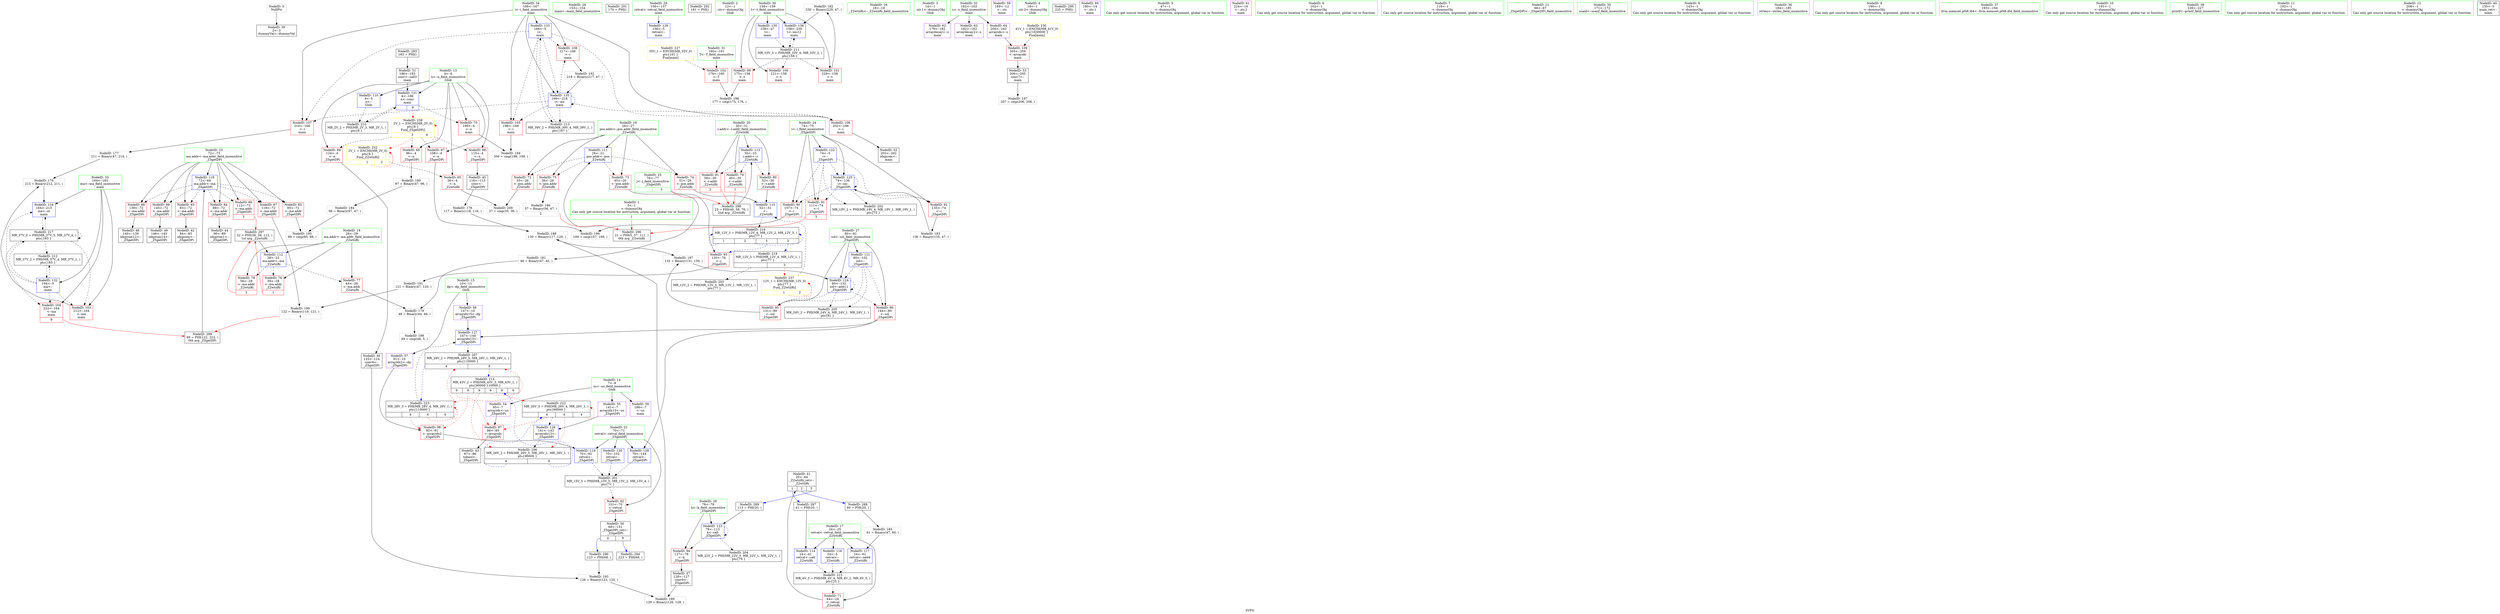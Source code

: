 digraph "SVFG" {
	label="SVFG";

	Node0x560b6ab15380 [shape=record,color=grey,label="{NodeID: 0\nNullPtr}"];
	Node0x560b6ab15380 -> Node0x560b6ab32b20[style=solid];
	Node0x560b6ab3c5b0 [shape=record,color=grey,label="{NodeID: 180\n97 = Binary(47, 96, )\n}"];
	Node0x560b6ab3c5b0 -> Node0x560b6ab3cbb0[style=solid];
	Node0x560b6ab33370 [shape=record,color=red,label="{NodeID: 97\n86\<--85\n\<--arrayidx\n_Z5getDPi\n}"];
	Node0x560b6ab33370 -> Node0x560b6ab32e90[style=solid];
	Node0x560b6ab315c0 [shape=record,color=green,label="{NodeID: 14\n7\<--9\nus\<--us_field_insensitive\nGlob }"];
	Node0x560b6ab315c0 -> Node0x560b6ab347a0[style=solid];
	Node0x560b6ab315c0 -> Node0x560b6ab34870[style=solid];
	Node0x560b6ab315c0 -> Node0x560b6ab34940[style=solid];
	Node0x560b6ab36d80 [shape=record,color=grey,label="{NodeID: 194\n200 = cmp(198, 199, )\n}"];
	Node0x560b6ab33f00 [shape=record,color=blue,label="{NodeID: 111\n26\<--21\npos.addr\<--pos\n_Z2wtiiRi\n}"];
	Node0x560b6ab33f00 -> Node0x560b6ab35640[style=dashed];
	Node0x560b6ab33f00 -> Node0x560b6ab35710[style=dashed];
	Node0x560b6ab33f00 -> Node0x560b6ab357e0[style=dashed];
	Node0x560b6ab33f00 -> Node0x560b6ab358b0[style=dashed];
	Node0x560b6ab32140 [shape=record,color=green,label="{NodeID: 28\n153\<--154\nmain\<--main_field_insensitive\n}"];
	Node0x560b6ab60910 [shape=record,color=black,label="{NodeID: 291\n170 = PHI()\n}"];
	Node0x560b6ab39180 [shape=record,color=blue,label="{NodeID: 125\n74\<--136\ni\<--inc\n_Z5getDPi\n}"];
	Node0x560b6ab39180 -> Node0x560b6ab364e0[style=dashed];
	Node0x560b6ab39180 -> Node0x560b6ab365b0[style=dashed];
	Node0x560b6ab39180 -> Node0x560b6ab36680[style=dashed];
	Node0x560b6ab39180 -> Node0x560b6ab39180[style=dashed];
	Node0x560b6ab39180 -> Node0x560b6ab46940[style=dashed];
	Node0x560b6ab32dc0 [shape=record,color=black,label="{NodeID: 42\n84\<--83\nidxprom\<--\n_Z5getDPi\n}"];
	Node0x560b6ab4cd70 [shape=record,color=black,label="{NodeID: 222\nMR_26V_3 = PHI(MR_26V_4, MR_26V_1, )\npts\{90000 \}\n|{|<s1>4|<s2>4|<s3>4}}"];
	Node0x560b6ab4cd70 -> Node0x560b6ab39250[style=dashed];
	Node0x560b6ab4cd70:s1 -> Node0x560b6ab33370[style=dashed,color=red];
	Node0x560b6ab4cd70:s2 -> Node0x560b6ab47d40[style=dashed,color=red];
	Node0x560b6ab4cd70:s3 -> Node0x560b6ab4cd70[style=dashed,color=red];
	Node0x560b6ab34940 [shape=record,color=purple,label="{NodeID: 56\n188\<--7\n\<--us\nmain\n}"];
	Node0x560b6ab354a0 [shape=record,color=red,label="{NodeID: 70\n199\<--4\n\<--n\nmain\n}"];
	Node0x560b6ab354a0 -> Node0x560b6ab36d80[style=solid];
	Node0x560b6ab36000 [shape=record,color=red,label="{NodeID: 84\n89\<--72\n\<--ma.addr\n_Z5getDPi\n}"];
	Node0x560b6ab36000 -> Node0x560b6ab32f60[style=solid];
	Node0x560b6ab15670 [shape=record,color=green,label="{NodeID: 1\n5\<--1\n\<--dummyObj\nCan only get source location for instruction, argument, global var or function.|{<s0>1}}"];
	Node0x560b6ab15670:s0 -> Node0x560b6ab60e20[style=solid,color=red];
	Node0x560b6ab3c730 [shape=record,color=grey,label="{NodeID: 181\n46 = Binary(47, 45, )\n}"];
	Node0x560b6ab3c730 -> Node0x560b6ab3c430[style=solid];
	Node0x560b6ab33440 [shape=record,color=red,label="{NodeID: 98\n92\<--91\n\<--arrayidx2\n_Z5getDPi\n}"];
	Node0x560b6ab33440 -> Node0x560b6ab38ca0[style=solid];
	Node0x560b6ab31650 [shape=record,color=green,label="{NodeID: 15\n10\<--11\ndp\<--dp_field_insensitive\nGlob }"];
	Node0x560b6ab31650 -> Node0x560b6ab34a10[style=solid];
	Node0x560b6ab31650 -> Node0x560b6ab34ae0[style=solid];
	Node0x560b6ab36f00 [shape=record,color=grey,label="{NodeID: 195\n99 = cmp(95, 98, )\n}"];
	Node0x560b6ab33fd0 [shape=record,color=blue,label="{NodeID: 112\n28\<--22\nma.addr\<--ma\n_Z2wtiiRi\n}"];
	Node0x560b6ab33fd0 -> Node0x560b6ab35980[style=dashed];
	Node0x560b6ab33fd0 -> Node0x560b6ab35a50[style=dashed];
	Node0x560b6ab33fd0 -> Node0x560b6ab35b20[style=dashed];
	Node0x560b6ab32240 [shape=record,color=green,label="{NodeID: 29\n156\<--157\nretval\<--retval_field_insensitive\nmain\n}"];
	Node0x560b6ab32240 -> Node0x560b6ab394c0[style=solid];
	Node0x560b6ab609e0 [shape=record,color=black,label="{NodeID: 292\n181 = PHI()\n}"];
	Node0x560b6ab39250 [shape=record,color=blue,label="{NodeID: 126\n141\<--143\narrayidx13\<--\n_Z5getDPi\n}"];
	Node0x560b6ab39250 -> Node0x560b6ab47d40[style=dashed];
	Node0x560b6ab32e90 [shape=record,color=black,label="{NodeID: 43\n87\<--86\ntobool\<--\n_Z5getDPi\n}"];
	Node0x560b6ab4da80 [shape=record,color=black,label="{NodeID: 223\nMR_28V_3 = PHI(MR_28V_4, MR_28V_1, )\npts\{110000 \}\n|{|<s1>4|<s2>4|<s3>4}}"];
	Node0x560b6ab4da80 -> Node0x560b6ab39320[style=dashed];
	Node0x560b6ab4da80:s1 -> Node0x560b6ab33440[style=dashed,color=red];
	Node0x560b6ab4da80:s2 -> Node0x560b6ab48240[style=dashed,color=red];
	Node0x560b6ab4da80:s3 -> Node0x560b6ab4da80[style=dashed,color=red];
	Node0x560b6ab34a10 [shape=record,color=purple,label="{NodeID: 57\n91\<--10\narrayidx2\<--dp\n_Z5getDPi\n}"];
	Node0x560b6ab34a10 -> Node0x560b6ab33440[style=solid];
	Node0x560b6ab4f170 [shape=record,color=yellow,style=double,label="{NodeID: 237\n12V_1 = ENCHI(MR_12V_0)\npts\{77 \}\nFun[_Z2wtiiRi]|{|<s1>1|<s2>2}}"];
	Node0x560b6ab4f170 -> Node0x560b6ab389e0[style=dashed];
	Node0x560b6ab4f170:s1 -> Node0x560b6ab4f170[style=dashed,color=red];
	Node0x560b6ab4f170:s2 -> Node0x560b6ab4f170[style=dashed,color=red];
	Node0x560b6ab35570 [shape=record,color=red,label="{NodeID: 71\n64\<--24\n\<--retval\n_Z2wtiiRi\n}"];
	Node0x560b6ab35570 -> Node0x560b6ab32cf0[style=solid];
	Node0x560b6ab360d0 [shape=record,color=red,label="{NodeID: 85\n95\<--72\n\<--ma.addr\n_Z5getDPi\n}"];
	Node0x560b6ab360d0 -> Node0x560b6ab36f00[style=solid];
	Node0x560b6ab257a0 [shape=record,color=green,label="{NodeID: 2\n12\<--1\n.str\<--dummyObj\nGlob }"];
	Node0x560b6ab3c8b0 [shape=record,color=grey,label="{NodeID: 182\n230 = Binary(229, 47, )\n}"];
	Node0x560b6ab3c8b0 -> Node0x560b6ab39a70[style=solid];
	Node0x560b6ab33510 [shape=record,color=red,label="{NodeID: 99\n175\<--158\n\<--t\nmain\n}"];
	Node0x560b6ab33510 -> Node0x560b6ab37380[style=solid];
	Node0x560b6ab31720 [shape=record,color=green,label="{NodeID: 16\n18\<--19\n_Z2wtiiRi\<--_Z2wtiiRi_field_insensitive\n}"];
	Node0x560b6ab37080 [shape=record,color=grey,label="{NodeID: 196\n109 = cmp(107, 108, )\n}"];
	Node0x560b6ab340a0 [shape=record,color=blue,label="{NodeID: 113\n30\<--23\nr.addr\<--r\n_Z2wtiiRi\n}"];
	Node0x560b6ab340a0 -> Node0x560b6ab35bf0[style=dashed];
	Node0x560b6ab340a0 -> Node0x560b6ab35cc0[style=dashed];
	Node0x560b6ab340a0 -> Node0x560b6ab35d90[style=dashed];
	Node0x560b6ab32310 [shape=record,color=green,label="{NodeID: 30\n158\<--159\nt\<--t_field_insensitive\nmain\n}"];
	Node0x560b6ab32310 -> Node0x560b6ab33510[style=solid];
	Node0x560b6ab32310 -> Node0x560b6ab335e0[style=solid];
	Node0x560b6ab32310 -> Node0x560b6ab336b0[style=solid];
	Node0x560b6ab32310 -> Node0x560b6ab39590[style=solid];
	Node0x560b6ab32310 -> Node0x560b6ab39a70[style=solid];
	Node0x560b6ab60ab0 [shape=record,color=black,label="{NodeID: 293\n183 = PHI()\n}"];
	Node0x560b6ab60ab0 -> Node0x560b6ab34530[style=solid];
	Node0x560b6ab49140 [shape=record,color=black,label="{NodeID: 210\nMR_2V_2 = PHI(MR_2V_3, MR_2V_1, )\npts\{6 \}\n}"];
	Node0x560b6ab49140 -> Node0x560b6ab39660[style=dashed];
	Node0x560b6ab39320 [shape=record,color=blue,label="{NodeID: 127\n147\<--144\narrayidx15\<--\n_Z5getDPi\n}"];
	Node0x560b6ab39320 -> Node0x560b6ab48240[style=dashed];
	Node0x560b6ab32f60 [shape=record,color=black,label="{NodeID: 44\n90\<--89\nidxprom1\<--\n_Z5getDPi\n}"];
	Node0x560b6ab34ae0 [shape=record,color=purple,label="{NodeID: 58\n147\<--10\narrayidx15\<--dp\n_Z5getDPi\n}"];
	Node0x560b6ab34ae0 -> Node0x560b6ab39320[style=solid];
	Node0x560b6ab4f250 [shape=record,color=yellow,style=double,label="{NodeID: 238\n2V_1 = ENCHI(MR_2V_0)\npts\{6 \}\nFun[_Z5getDPi]|{|<s4>3|<s5>4}}"];
	Node0x560b6ab4f250 -> Node0x560b6ab35160[style=dashed];
	Node0x560b6ab4f250 -> Node0x560b6ab35230[style=dashed];
	Node0x560b6ab4f250 -> Node0x560b6ab35300[style=dashed];
	Node0x560b6ab4f250 -> Node0x560b6ab353d0[style=dashed];
	Node0x560b6ab4f250:s4 -> Node0x560b6ab4ece0[style=dashed,color=red];
	Node0x560b6ab4f250:s5 -> Node0x560b6ab4f250[style=dashed,color=red];
	Node0x560b6ab35640 [shape=record,color=red,label="{NodeID: 72\n35\<--26\n\<--pos.addr\n_Z2wtiiRi\n}"];
	Node0x560b6ab35640 -> Node0x560b6ab37680[style=solid];
	Node0x560b6ab361a0 [shape=record,color=red,label="{NodeID: 86\n112\<--72\n\<--ma.addr\n_Z5getDPi\n|{<s0>3}}"];
	Node0x560b6ab361a0:s0 -> Node0x560b6ab61130[style=solid,color=red];
	Node0x560b6ab306e0 [shape=record,color=green,label="{NodeID: 3\n14\<--1\n.str.1\<--dummyObj\nGlob }"];
	Node0x560b6ab3ca30 [shape=record,color=grey,label="{NodeID: 183\n136 = Binary(135, 47, )\n}"];
	Node0x560b6ab3ca30 -> Node0x560b6ab39180[style=solid];
	Node0x560b6ab335e0 [shape=record,color=red,label="{NodeID: 100\n221\<--158\n\<--t\nmain\n}"];
	Node0x560b6ab31820 [shape=record,color=green,label="{NodeID: 17\n24\<--25\nretval\<--retval_field_insensitive\n_Z2wtiiRi\n}"];
	Node0x560b6ab31820 -> Node0x560b6ab35570[style=solid];
	Node0x560b6ab31820 -> Node0x560b6ab34170[style=solid];
	Node0x560b6ab31820 -> Node0x560b6ab38a70[style=solid];
	Node0x560b6ab31820 -> Node0x560b6ab38b00[style=solid];
	Node0x560b6ab37200 [shape=record,color=grey,label="{NodeID: 197\n207 = cmp(206, 208, )\n}"];
	Node0x560b6ab34170 [shape=record,color=blue,label="{NodeID: 114\n24\<--41\nretval\<--call\n_Z2wtiiRi\n}"];
	Node0x560b6ab34170 -> Node0x560b6ab4aa70[style=dashed];
	Node0x560b6ab323e0 [shape=record,color=green,label="{NodeID: 31\n160\<--161\nT\<--T_field_insensitive\nmain\n}"];
	Node0x560b6ab323e0 -> Node0x560b6ab33780[style=solid];
	Node0x560b6ab60b80 [shape=record,color=black,label="{NodeID: 294\n223 = PHI(68, )\n}"];
	Node0x560b6ab49640 [shape=record,color=black,label="{NodeID: 211\nMR_33V_3 = PHI(MR_33V_4, MR_33V_2, )\npts\{159 \}\n}"];
	Node0x560b6ab49640 -> Node0x560b6ab33510[style=dashed];
	Node0x560b6ab49640 -> Node0x560b6ab335e0[style=dashed];
	Node0x560b6ab49640 -> Node0x560b6ab336b0[style=dashed];
	Node0x560b6ab49640 -> Node0x560b6ab39a70[style=dashed];
	Node0x560b6ab393f0 [shape=record,color=blue,label="{NodeID: 128\n70\<--144\nretval\<--\n_Z5getDPi\n}"];
	Node0x560b6ab393f0 -> Node0x560b6ab46440[style=dashed];
	Node0x560b6ab33030 [shape=record,color=black,label="{NodeID: 45\n116\<--115\nconv\<--\n_Z5getDPi\n}"];
	Node0x560b6ab33030 -> Node0x560b6ab3c2b0[style=solid];
	Node0x560b6ab34bb0 [shape=record,color=purple,label="{NodeID: 59\n169\<--12\n\<--.str\nmain\n}"];
	Node0x560b6ab35710 [shape=record,color=red,label="{NodeID: 73\n45\<--26\n\<--pos.addr\n_Z2wtiiRi\n}"];
	Node0x560b6ab35710 -> Node0x560b6ab3c730[style=solid];
	Node0x560b6ab36270 [shape=record,color=red,label="{NodeID: 87\n119\<--72\n\<--ma.addr\n_Z5getDPi\n}"];
	Node0x560b6ab36270 -> Node0x560b6ab3d4b0[style=solid];
	Node0x560b6ab30770 [shape=record,color=green,label="{NodeID: 4\n16\<--1\n.str.2\<--dummyObj\nGlob }"];
	Node0x560b6ab3cbb0 [shape=record,color=grey,label="{NodeID: 184\n98 = Binary(97, 47, )\n}"];
	Node0x560b6ab3cbb0 -> Node0x560b6ab36f00[style=solid];
	Node0x560b6ab336b0 [shape=record,color=red,label="{NodeID: 101\n229\<--158\n\<--t\nmain\n}"];
	Node0x560b6ab336b0 -> Node0x560b6ab3c8b0[style=solid];
	Node0x560b6ab318f0 [shape=record,color=green,label="{NodeID: 18\n26\<--27\npos.addr\<--pos.addr_field_insensitive\n_Z2wtiiRi\n}"];
	Node0x560b6ab318f0 -> Node0x560b6ab35640[style=solid];
	Node0x560b6ab318f0 -> Node0x560b6ab35710[style=solid];
	Node0x560b6ab318f0 -> Node0x560b6ab357e0[style=solid];
	Node0x560b6ab318f0 -> Node0x560b6ab358b0[style=solid];
	Node0x560b6ab318f0 -> Node0x560b6ab33f00[style=solid];
	Node0x560b6ab37380 [shape=record,color=grey,label="{NodeID: 198\n177 = cmp(175, 176, )\n}"];
	Node0x560b6ab389e0 [shape=record,color=blue,label="{NodeID: 115\n52\<--51\n\<--\n_Z2wtiiRi\n}"];
	Node0x560b6ab389e0 -> Node0x560b6ab4af70[style=dashed];
	Node0x560b6ab324b0 [shape=record,color=green,label="{NodeID: 32\n162\<--163\ns\<--s_field_insensitive\nmain\n}"];
	Node0x560b6ab324b0 -> Node0x560b6ab34e20[style=solid];
	Node0x560b6ab324b0 -> Node0x560b6ab34ef0[style=solid];
	Node0x560b6ab324b0 -> Node0x560b6ab34fc0[style=solid];
	Node0x560b6ab60d50 [shape=record,color=black,label="{NodeID: 295\n225 = PHI()\n}"];
	Node0x560b6ab49b40 [shape=record,color=black,label="{NodeID: 212\nMR_37V_2 = PHI(MR_37V_4, MR_37V_1, )\npts\{165 \}\n}"];
	Node0x560b6ab49b40 -> Node0x560b6ab39730[style=dashed];
	Node0x560b6ab394c0 [shape=record,color=blue,label="{NodeID: 129\n156\<--5\nretval\<--\nmain\n}"];
	Node0x560b6ab33100 [shape=record,color=black,label="{NodeID: 46\n125\<--124\nconv8\<--\n_Z5getDPi\n}"];
	Node0x560b6ab33100 -> Node0x560b6ab36c00[style=solid];
	Node0x560b6ab34c80 [shape=record,color=purple,label="{NodeID: 60\n180\<--14\n\<--.str.1\nmain\n}"];
	Node0x560b6ab357e0 [shape=record,color=red,label="{NodeID: 74\n51\<--26\n\<--pos.addr\n_Z2wtiiRi\n}"];
	Node0x560b6ab357e0 -> Node0x560b6ab389e0[style=solid];
	Node0x560b6ab36340 [shape=record,color=red,label="{NodeID: 88\n139\<--72\n\<--ma.addr\n_Z5getDPi\n}"];
	Node0x560b6ab36340 -> Node0x560b6ab342c0[style=solid];
	Node0x560b6ab16580 [shape=record,color=green,label="{NodeID: 5\n47\<--1\n\<--dummyObj\nCan only get source location for instruction, argument, global var or function.}"];
	Node0x560b6ab3cd30 [shape=record,color=grey,label="{NodeID: 185\n61 = Binary(47, 60, )\n}"];
	Node0x560b6ab3cd30 -> Node0x560b6ab38b00[style=solid];
	Node0x560b6ab33780 [shape=record,color=red,label="{NodeID: 102\n176\<--160\n\<--T\nmain\n}"];
	Node0x560b6ab33780 -> Node0x560b6ab37380[style=solid];
	Node0x560b6ab319c0 [shape=record,color=green,label="{NodeID: 19\n28\<--29\nma.addr\<--ma.addr_field_insensitive\n_Z2wtiiRi\n}"];
	Node0x560b6ab319c0 -> Node0x560b6ab35980[style=solid];
	Node0x560b6ab319c0 -> Node0x560b6ab35a50[style=solid];
	Node0x560b6ab319c0 -> Node0x560b6ab35b20[style=solid];
	Node0x560b6ab319c0 -> Node0x560b6ab33fd0[style=solid];
	Node0x560b6ab37500 [shape=record,color=grey,label="{NodeID: 199\n49 = cmp(48, 5, )\n}"];
	Node0x560b6ab38a70 [shape=record,color=blue,label="{NodeID: 116\n24\<--5\nretval\<--\n_Z2wtiiRi\n}"];
	Node0x560b6ab38a70 -> Node0x560b6ab4aa70[style=dashed];
	Node0x560b6ab32580 [shape=record,color=green,label="{NodeID: 33\n164\<--165\nma\<--ma_field_insensitive\nmain\n}"];
	Node0x560b6ab32580 -> Node0x560b6ab33850[style=solid];
	Node0x560b6ab32580 -> Node0x560b6ab33920[style=solid];
	Node0x560b6ab32580 -> Node0x560b6ab39730[style=solid];
	Node0x560b6ab32580 -> Node0x560b6ab398d0[style=solid];
	Node0x560b6ab60e20 [shape=record,color=black,label="{NodeID: 296\n21 = PHI(5, 57, 111, )\n0th arg _Z2wtiiRi }"];
	Node0x560b6ab60e20 -> Node0x560b6ab33f00[style=solid];
	Node0x560b6ab4a040 [shape=record,color=black,label="{NodeID: 213\nMR_39V_2 = PHI(MR_39V_4, MR_39V_1, )\npts\{167 \}\n}"];
	Node0x560b6ab4a040 -> Node0x560b6ab39800[style=dashed];
	Node0x560b6ab39590 [shape=record,color=blue,label="{NodeID: 130\n158\<--47\nt\<--\nmain\n}"];
	Node0x560b6ab39590 -> Node0x560b6ab49640[style=dashed];
	Node0x560b6ab331d0 [shape=record,color=black,label="{NodeID: 47\n128\<--127\nconv9\<--\n_Z5getDPi\n}"];
	Node0x560b6ab331d0 -> Node0x560b6ab3d330[style=solid];
	Node0x560b6ab4e850 [shape=record,color=yellow,style=double,label="{NodeID: 227\n35V_1 = ENCHI(MR_35V_0)\npts\{161 \}\nFun[main]}"];
	Node0x560b6ab4e850 -> Node0x560b6ab33780[style=dashed];
	Node0x560b6ab34d50 [shape=record,color=purple,label="{NodeID: 61\n224\<--16\n\<--.str.2\nmain\n}"];
	Node0x560b6ab358b0 [shape=record,color=red,label="{NodeID: 75\n56\<--26\n\<--pos.addr\n_Z2wtiiRi\n}"];
	Node0x560b6ab358b0 -> Node0x560b6ab3ceb0[style=solid];
	Node0x560b6ab36410 [shape=record,color=red,label="{NodeID: 89\n145\<--72\n\<--ma.addr\n_Z5getDPi\n}"];
	Node0x560b6ab36410 -> Node0x560b6ab34390[style=solid];
	Node0x560b6ab16610 [shape=record,color=green,label="{NodeID: 6\n102\<--1\n\<--dummyObj\nCan only get source location for instruction, argument, global var or function.}"];
	Node0x560b6ab3ceb0 [shape=record,color=grey,label="{NodeID: 186\n57 = Binary(56, 47, )\n|{<s0>2}}"];
	Node0x560b6ab3ceb0:s0 -> Node0x560b6ab60e20[style=solid,color=red];
	Node0x560b6ab33850 [shape=record,color=red,label="{NodeID: 103\n212\<--164\n\<--ma\nmain\n}"];
	Node0x560b6ab33850 -> Node0x560b6ab3bfb0[style=solid];
	Node0x560b6ab31a90 [shape=record,color=green,label="{NodeID: 20\n30\<--31\nr.addr\<--r.addr_field_insensitive\n_Z2wtiiRi\n}"];
	Node0x560b6ab31a90 -> Node0x560b6ab35bf0[style=solid];
	Node0x560b6ab31a90 -> Node0x560b6ab35cc0[style=solid];
	Node0x560b6ab31a90 -> Node0x560b6ab35d90[style=solid];
	Node0x560b6ab31a90 -> Node0x560b6ab340a0[style=solid];
	Node0x560b6ab37680 [shape=record,color=grey,label="{NodeID: 200\n37 = cmp(35, 36, )\n}"];
	Node0x560b6ab38b00 [shape=record,color=blue,label="{NodeID: 117\n24\<--61\nretval\<--add4\n_Z2wtiiRi\n}"];
	Node0x560b6ab38b00 -> Node0x560b6ab4aa70[style=dashed];
	Node0x560b6ab32650 [shape=record,color=green,label="{NodeID: 34\n166\<--167\ni\<--i_field_insensitive\nmain\n}"];
	Node0x560b6ab32650 -> Node0x560b6ab339f0[style=solid];
	Node0x560b6ab32650 -> Node0x560b6ab33ac0[style=solid];
	Node0x560b6ab32650 -> Node0x560b6ab33b90[style=solid];
	Node0x560b6ab32650 -> Node0x560b6ab33c60[style=solid];
	Node0x560b6ab32650 -> Node0x560b6ab39800[style=solid];
	Node0x560b6ab32650 -> Node0x560b6ab399a0[style=solid];
	Node0x560b6ab61130 [shape=record,color=black,label="{NodeID: 297\n22 = PHI(39, 58, 112, )\n1st arg _Z2wtiiRi }"];
	Node0x560b6ab61130 -> Node0x560b6ab33fd0[style=solid];
	Node0x560b6ab4a540 [shape=record,color=black,label="{NodeID: 214\nMR_43V_2 = PHI(MR_43V_3, MR_43V_1, )\npts\{90000 110000 \}\n|{<s0>9|<s1>9|<s2>9|<s3>9|<s4>9|<s5>9}}"];
	Node0x560b6ab4a540:s0 -> Node0x560b6ab33370[style=dashed,color=red];
	Node0x560b6ab4a540:s1 -> Node0x560b6ab33440[style=dashed,color=red];
	Node0x560b6ab4a540:s2 -> Node0x560b6ab47d40[style=dashed,color=red];
	Node0x560b6ab4a540:s3 -> Node0x560b6ab48240[style=dashed,color=red];
	Node0x560b6ab4a540:s4 -> Node0x560b6ab4cd70[style=dashed,color=red];
	Node0x560b6ab4a540:s5 -> Node0x560b6ab4da80[style=dashed,color=red];
	Node0x560b6ab39660 [shape=record,color=blue,label="{NodeID: 131\n4\<--186\nn\<--conv\nmain\n|{|<s2>9}}"];
	Node0x560b6ab39660 -> Node0x560b6ab354a0[style=dashed];
	Node0x560b6ab39660 -> Node0x560b6ab49140[style=dashed];
	Node0x560b6ab39660:s2 -> Node0x560b6ab4f250[style=dashed,color=red];
	Node0x560b6ab342c0 [shape=record,color=black,label="{NodeID: 48\n140\<--139\nidxprom12\<--\n_Z5getDPi\n}"];
	Node0x560b6ab34e20 [shape=record,color=purple,label="{NodeID: 62\n179\<--162\narraydecay\<--s\nmain\n}"];
	Node0x560b6ab35980 [shape=record,color=red,label="{NodeID: 76\n39\<--28\n\<--ma.addr\n_Z2wtiiRi\n|{<s0>1}}"];
	Node0x560b6ab35980:s0 -> Node0x560b6ab61130[style=solid,color=red];
	Node0x560b6ab364e0 [shape=record,color=red,label="{NodeID: 90\n107\<--74\n\<--i\n_Z5getDPi\n}"];
	Node0x560b6ab364e0 -> Node0x560b6ab37080[style=solid];
	Node0x560b6ab30a20 [shape=record,color=green,label="{NodeID: 7\n118\<--1\n\<--dummyObj\nCan only get source location for instruction, argument, global var or function.}"];
	Node0x560b6ab3d030 [shape=record,color=grey,label="{NodeID: 187\n132 = Binary(131, 130, )\n}"];
	Node0x560b6ab3d030 -> Node0x560b6ab390b0[style=solid];
	Node0x560b6ab33920 [shape=record,color=red,label="{NodeID: 104\n222\<--164\n\<--ma\nmain\n|{<s0>9}}"];
	Node0x560b6ab33920:s0 -> Node0x560b6ab614b0[style=solid,color=red];
	Node0x560b6ab31b60 [shape=record,color=green,label="{NodeID: 21\n66\<--67\n_Z5getDPi\<--_Z5getDPi_field_insensitive\n}"];
	Node0x560b6ab46440 [shape=record,color=black,label="{NodeID: 201\nMR_15V_3 = PHI(MR_15V_5, MR_15V_2, MR_15V_4, )\npts\{71 \}\n}"];
	Node0x560b6ab46440 -> Node0x560b6ab35e60[style=dashed];
	Node0x560b6ab38bd0 [shape=record,color=blue,label="{NodeID: 118\n72\<--69\nma.addr\<--ma\n_Z5getDPi\n}"];
	Node0x560b6ab38bd0 -> Node0x560b6ab35f30[style=dashed];
	Node0x560b6ab38bd0 -> Node0x560b6ab36000[style=dashed];
	Node0x560b6ab38bd0 -> Node0x560b6ab360d0[style=dashed];
	Node0x560b6ab38bd0 -> Node0x560b6ab361a0[style=dashed];
	Node0x560b6ab38bd0 -> Node0x560b6ab36270[style=dashed];
	Node0x560b6ab38bd0 -> Node0x560b6ab36340[style=dashed];
	Node0x560b6ab38bd0 -> Node0x560b6ab36410[style=dashed];
	Node0x560b6ab32720 [shape=record,color=green,label="{NodeID: 35\n171\<--172\nscanf\<--scanf_field_insensitive\n}"];
	Node0x560b6ab612f0 [shape=record,color=black,label="{NodeID: 298\n23 = PHI(40, 59, 76, )\n2nd arg _Z2wtiiRi }"];
	Node0x560b6ab612f0 -> Node0x560b6ab340a0[style=solid];
	Node0x560b6ab4aa70 [shape=record,color=black,label="{NodeID: 215\nMR_4V_3 = PHI(MR_4V_4, MR_4V_2, MR_4V_5, )\npts\{25 \}\n}"];
	Node0x560b6ab4aa70 -> Node0x560b6ab35570[style=dashed];
	Node0x560b6ab39730 [shape=record,color=blue,label="{NodeID: 132\n164\<--5\nma\<--\nmain\n}"];
	Node0x560b6ab39730 -> Node0x560b6ab33850[style=dashed];
	Node0x560b6ab39730 -> Node0x560b6ab33920[style=dashed];
	Node0x560b6ab39730 -> Node0x560b6ab398d0[style=dashed];
	Node0x560b6ab39730 -> Node0x560b6ab49b40[style=dashed];
	Node0x560b6ab39730 -> Node0x560b6ab4b470[style=dashed];
	Node0x560b6ab34390 [shape=record,color=black,label="{NodeID: 49\n146\<--145\nidxprom14\<--\n_Z5getDPi\n}"];
	Node0x560b6ab34ef0 [shape=record,color=purple,label="{NodeID: 63\n182\<--162\narraydecay2\<--s\nmain\n}"];
	Node0x560b6ab35a50 [shape=record,color=red,label="{NodeID: 77\n44\<--28\n\<--ma.addr\n_Z2wtiiRi\n}"];
	Node0x560b6ab35a50 -> Node0x560b6ab3c430[style=solid];
	Node0x560b6ab365b0 [shape=record,color=red,label="{NodeID: 91\n111\<--74\n\<--i\n_Z5getDPi\n|{<s0>3}}"];
	Node0x560b6ab365b0:s0 -> Node0x560b6ab60e20[style=solid,color=red];
	Node0x560b6ab30ab0 [shape=record,color=green,label="{NodeID: 8\n143\<--1\n\<--dummyObj\nCan only get source location for instruction, argument, global var or function.}"];
	Node0x560b6ab3d1b0 [shape=record,color=grey,label="{NodeID: 188\n130 = Binary(117, 129, )\n}"];
	Node0x560b6ab3d1b0 -> Node0x560b6ab3d030[style=solid];
	Node0x560b6ab339f0 [shape=record,color=red,label="{NodeID: 105\n198\<--166\n\<--i\nmain\n}"];
	Node0x560b6ab339f0 -> Node0x560b6ab36d80[style=solid];
	Node0x560b6ab31c60 [shape=record,color=green,label="{NodeID: 22\n70\<--71\nretval\<--retval_field_insensitive\n_Z5getDPi\n}"];
	Node0x560b6ab31c60 -> Node0x560b6ab35e60[style=solid];
	Node0x560b6ab31c60 -> Node0x560b6ab38ca0[style=solid];
	Node0x560b6ab31c60 -> Node0x560b6ab38d70[style=solid];
	Node0x560b6ab31c60 -> Node0x560b6ab393f0[style=solid];
	Node0x560b6ab46940 [shape=record,color=black,label="{NodeID: 202\nMR_19V_2 = PHI(MR_19V_4, MR_19V_1, MR_19V_1, )\npts\{75 \}\n}"];
	Node0x560b6ab38ca0 [shape=record,color=blue,label="{NodeID: 119\n70\<--92\nretval\<--\n_Z5getDPi\n}"];
	Node0x560b6ab38ca0 -> Node0x560b6ab46440[style=dashed];
	Node0x560b6ab32820 [shape=record,color=green,label="{NodeID: 36\n184\<--185\nstrlen\<--strlen_field_insensitive\n}"];
	Node0x560b6ab614b0 [shape=record,color=black,label="{NodeID: 299\n69 = PHI(122, 222, )\n0th arg _Z5getDPi }"];
	Node0x560b6ab614b0 -> Node0x560b6ab38bd0[style=solid];
	Node0x560b6ab4af70 [shape=record,color=black,label="{NodeID: 216\nMR_12V_3 = PHI(MR_12V_4, MR_12V_2, MR_12V_5, )\npts\{77 \}\n|{<s0>1|<s1>2|<s2>3|<s3>3}}"];
	Node0x560b6ab4af70:s0 -> Node0x560b6ab4af70[style=dashed,color=blue];
	Node0x560b6ab4af70:s1 -> Node0x560b6ab4af70[style=dashed,color=blue];
	Node0x560b6ab4af70:s2 -> Node0x560b6ab36750[style=dashed,color=blue];
	Node0x560b6ab4af70:s3 -> Node0x560b6ab4be70[style=dashed,color=blue];
	Node0x560b6ab39800 [shape=record,color=blue,label="{NodeID: 133\n166\<--5\ni\<--\nmain\n}"];
	Node0x560b6ab39800 -> Node0x560b6ab339f0[style=dashed];
	Node0x560b6ab39800 -> Node0x560b6ab33ac0[style=dashed];
	Node0x560b6ab39800 -> Node0x560b6ab33b90[style=dashed];
	Node0x560b6ab39800 -> Node0x560b6ab33c60[style=dashed];
	Node0x560b6ab39800 -> Node0x560b6ab399a0[style=dashed];
	Node0x560b6ab39800 -> Node0x560b6ab4a040[style=dashed];
	Node0x560b6ab34460 [shape=record,color=black,label="{NodeID: 50\n68\<--151\n_Z5getDPi_ret\<--\n_Z5getDPi\n|{<s0>4|<s1>9}}"];
	Node0x560b6ab34460:s0 -> Node0x560b6ab607d0[style=solid,color=blue];
	Node0x560b6ab34460:s1 -> Node0x560b6ab60b80[style=solid,color=blue];
	Node0x560b6ab4eaf0 [shape=record,color=yellow,style=double,label="{NodeID: 230\n41V_1 = ENCHI(MR_41V_0)\npts\{1630000 \}\nFun[main]}"];
	Node0x560b6ab4eaf0 -> Node0x560b6ab33d30[style=dashed];
	Node0x560b6ab34fc0 [shape=record,color=purple,label="{NodeID: 64\n204\<--162\narrayidx\<--s\nmain\n}"];
	Node0x560b6ab34fc0 -> Node0x560b6ab33d30[style=solid];
	Node0x560b6ab35b20 [shape=record,color=red,label="{NodeID: 78\n58\<--28\n\<--ma.addr\n_Z2wtiiRi\n|{<s0>2}}"];
	Node0x560b6ab35b20:s0 -> Node0x560b6ab61130[style=solid,color=red];
	Node0x560b6ab36680 [shape=record,color=red,label="{NodeID: 92\n135\<--74\n\<--i\n_Z5getDPi\n}"];
	Node0x560b6ab36680 -> Node0x560b6ab3ca30[style=solid];
	Node0x560b6ab30b40 [shape=record,color=green,label="{NodeID: 9\n190\<--1\n\<--dummyObj\nCan only get source location for instruction, argument, global var or function.}"];
	Node0x560b6ab3d330 [shape=record,color=grey,label="{NodeID: 189\n129 = Binary(126, 128, )\n}"];
	Node0x560b6ab3d330 -> Node0x560b6ab3d1b0[style=solid];
	Node0x560b6ab33ac0 [shape=record,color=red,label="{NodeID: 106\n202\<--166\n\<--i\nmain\n}"];
	Node0x560b6ab33ac0 -> Node0x560b6ab34600[style=solid];
	Node0x560b6ab31d30 [shape=record,color=green,label="{NodeID: 23\n72\<--73\nma.addr\<--ma.addr_field_insensitive\n_Z5getDPi\n}"];
	Node0x560b6ab31d30 -> Node0x560b6ab35f30[style=solid];
	Node0x560b6ab31d30 -> Node0x560b6ab36000[style=solid];
	Node0x560b6ab31d30 -> Node0x560b6ab360d0[style=solid];
	Node0x560b6ab31d30 -> Node0x560b6ab361a0[style=solid];
	Node0x560b6ab31d30 -> Node0x560b6ab36270[style=solid];
	Node0x560b6ab31d30 -> Node0x560b6ab36340[style=solid];
	Node0x560b6ab31d30 -> Node0x560b6ab36410[style=solid];
	Node0x560b6ab31d30 -> Node0x560b6ab38bd0[style=solid];
	Node0x560b6ab46e40 [shape=record,color=black,label="{NodeID: 203\nMR_12V_2 = PHI(MR_12V_3, MR_12V_1, MR_12V_1, )\npts\{77 \}\n}"];
	Node0x560b6ab38d70 [shape=record,color=blue,label="{NodeID: 120\n70\<--102\nretval\<--\n_Z5getDPi\n}"];
	Node0x560b6ab38d70 -> Node0x560b6ab46440[style=dashed];
	Node0x560b6ab32920 [shape=record,color=green,label="{NodeID: 37\n193\<--194\nllvm.memset.p0i8.i64\<--llvm.memset.p0i8.i64_field_insensitive\n}"];
	Node0x560b6ab4b470 [shape=record,color=black,label="{NodeID: 217\nMR_37V_6 = PHI(MR_37V_5, MR_37V_4, )\npts\{165 \}\n}"];
	Node0x560b6ab4b470 -> Node0x560b6ab33850[style=dashed];
	Node0x560b6ab4b470 -> Node0x560b6ab33920[style=dashed];
	Node0x560b6ab4b470 -> Node0x560b6ab398d0[style=dashed];
	Node0x560b6ab4b470 -> Node0x560b6ab49b40[style=dashed];
	Node0x560b6ab4b470 -> Node0x560b6ab4b470[style=dashed];
	Node0x560b6ab398d0 [shape=record,color=blue,label="{NodeID: 134\n164\<--213\nma\<--or\nmain\n}"];
	Node0x560b6ab398d0 -> Node0x560b6ab4b470[style=dashed];
	Node0x560b6ab34530 [shape=record,color=black,label="{NodeID: 51\n186\<--183\nconv\<--call3\nmain\n}"];
	Node0x560b6ab34530 -> Node0x560b6ab39660[style=solid];
	Node0x560b6ab35090 [shape=record,color=red,label="{NodeID: 65\n36\<--4\n\<--n\n_Z2wtiiRi\n}"];
	Node0x560b6ab35090 -> Node0x560b6ab37680[style=solid];
	Node0x560b6ab35bf0 [shape=record,color=red,label="{NodeID: 79\n40\<--30\n\<--r.addr\n_Z2wtiiRi\n|{<s0>1}}"];
	Node0x560b6ab35bf0:s0 -> Node0x560b6ab612f0[style=solid,color=red];
	Node0x560b6ab3bfb0 [shape=record,color=grey,label="{NodeID: 176\n213 = Binary(212, 211, )\n}"];
	Node0x560b6ab3bfb0 -> Node0x560b6ab398d0[style=solid];
	Node0x560b6ab36750 [shape=record,color=red,label="{NodeID: 93\n120\<--76\n\<--j\n_Z5getDPi\n}"];
	Node0x560b6ab36750 -> Node0x560b6ab3d630[style=solid];
	Node0x560b6ab30bd0 [shape=record,color=green,label="{NodeID: 10\n191\<--1\n\<--dummyObj\nCan only get source location for instruction, argument, global var or function.}"];
	Node0x560b6ab3d4b0 [shape=record,color=grey,label="{NodeID: 190\n122 = Binary(119, 121, )\n|{<s0>4}}"];
	Node0x560b6ab3d4b0:s0 -> Node0x560b6ab614b0[style=solid,color=red];
	Node0x560b6ab33b90 [shape=record,color=red,label="{NodeID: 107\n210\<--166\n\<--i\nmain\n}"];
	Node0x560b6ab33b90 -> Node0x560b6ab3c130[style=solid];
	Node0x560b6ab31e00 [shape=record,color=green,label="{NodeID: 24\n74\<--75\ni\<--i_field_insensitive\n_Z5getDPi\n}"];
	Node0x560b6ab31e00 -> Node0x560b6ab364e0[style=solid];
	Node0x560b6ab31e00 -> Node0x560b6ab365b0[style=solid];
	Node0x560b6ab31e00 -> Node0x560b6ab36680[style=solid];
	Node0x560b6ab31e00 -> Node0x560b6ab38f10[style=solid];
	Node0x560b6ab31e00 -> Node0x560b6ab39180[style=solid];
	Node0x560b6ab603a0 [shape=record,color=black,label="{NodeID: 287\n41 = PHI(20, )\n}"];
	Node0x560b6ab603a0 -> Node0x560b6ab34170[style=solid];
	Node0x560b6ab47340 [shape=record,color=black,label="{NodeID: 204\nMR_22V_2 = PHI(MR_22V_3, MR_22V_1, MR_22V_1, )\npts\{79 \}\n}"];
	Node0x560b6ab38e40 [shape=record,color=blue,label="{NodeID: 121\n80\<--102\nsol\<--\n_Z5getDPi\n}"];
	Node0x560b6ab38e40 -> Node0x560b6ab368f0[style=dashed];
	Node0x560b6ab38e40 -> Node0x560b6ab332a0[style=dashed];
	Node0x560b6ab38e40 -> Node0x560b6ab390b0[style=dashed];
	Node0x560b6ab38e40 -> Node0x560b6ab47840[style=dashed];
	Node0x560b6ab32a20 [shape=record,color=green,label="{NodeID: 38\n226\<--227\nprintf\<--printf_field_insensitive\n}"];
	Node0x560b6ab399a0 [shape=record,color=blue,label="{NodeID: 135\n166\<--218\ni\<--inc\nmain\n}"];
	Node0x560b6ab399a0 -> Node0x560b6ab339f0[style=dashed];
	Node0x560b6ab399a0 -> Node0x560b6ab33ac0[style=dashed];
	Node0x560b6ab399a0 -> Node0x560b6ab33b90[style=dashed];
	Node0x560b6ab399a0 -> Node0x560b6ab33c60[style=dashed];
	Node0x560b6ab399a0 -> Node0x560b6ab399a0[style=dashed];
	Node0x560b6ab399a0 -> Node0x560b6ab4a040[style=dashed];
	Node0x560b6ab34600 [shape=record,color=black,label="{NodeID: 52\n203\<--202\nidxprom\<--\nmain\n}"];
	Node0x560b6ab4ece0 [shape=record,color=yellow,style=double,label="{NodeID: 232\n2V_1 = ENCHI(MR_2V_0)\npts\{6 \}\nFun[_Z2wtiiRi]|{|<s1>1|<s2>2}}"];
	Node0x560b6ab4ece0 -> Node0x560b6ab35090[style=dashed];
	Node0x560b6ab4ece0:s1 -> Node0x560b6ab4ece0[style=dashed,color=red];
	Node0x560b6ab4ece0:s2 -> Node0x560b6ab4ece0[style=dashed,color=red];
	Node0x560b6ab35160 [shape=record,color=red,label="{NodeID: 66\n96\<--4\n\<--n\n_Z5getDPi\n}"];
	Node0x560b6ab35160 -> Node0x560b6ab3c5b0[style=solid];
	Node0x560b6ab35cc0 [shape=record,color=red,label="{NodeID: 80\n52\<--30\n\<--r.addr\n_Z2wtiiRi\n}"];
	Node0x560b6ab35cc0 -> Node0x560b6ab389e0[style=solid];
	Node0x560b6ab3c130 [shape=record,color=grey,label="{NodeID: 177\n211 = Binary(47, 210, )\n}"];
	Node0x560b6ab3c130 -> Node0x560b6ab3bfb0[style=solid];
	Node0x560b6ab36820 [shape=record,color=red,label="{NodeID: 94\n127\<--78\n\<--k\n_Z5getDPi\n}"];
	Node0x560b6ab36820 -> Node0x560b6ab331d0[style=solid];
	Node0x560b6ab31410 [shape=record,color=green,label="{NodeID: 11\n192\<--1\n\<--dummyObj\nCan only get source location for instruction, argument, global var or function.}"];
	Node0x560b6ab3d630 [shape=record,color=grey,label="{NodeID: 191\n121 = Binary(47, 120, )\n}"];
	Node0x560b6ab3d630 -> Node0x560b6ab3d4b0[style=solid];
	Node0x560b6ab33c60 [shape=record,color=red,label="{NodeID: 108\n217\<--166\n\<--i\nmain\n}"];
	Node0x560b6ab33c60 -> Node0x560b6ab36a80[style=solid];
	Node0x560b6ab31ed0 [shape=record,color=green,label="{NodeID: 25\n76\<--77\nj\<--j_field_insensitive\n_Z5getDPi\n|{|<s1>3}}"];
	Node0x560b6ab31ed0 -> Node0x560b6ab36750[style=solid];
	Node0x560b6ab31ed0:s1 -> Node0x560b6ab612f0[style=solid,color=red];
	Node0x560b6ab60590 [shape=record,color=black,label="{NodeID: 288\n60 = PHI(20, )\n}"];
	Node0x560b6ab60590 -> Node0x560b6ab3cd30[style=solid];
	Node0x560b6ab47840 [shape=record,color=black,label="{NodeID: 205\nMR_24V_2 = PHI(MR_24V_4, MR_24V_1, MR_24V_1, )\npts\{81 \}\n}"];
	Node0x560b6ab38f10 [shape=record,color=blue,label="{NodeID: 122\n74\<--5\ni\<--\n_Z5getDPi\n}"];
	Node0x560b6ab38f10 -> Node0x560b6ab364e0[style=dashed];
	Node0x560b6ab38f10 -> Node0x560b6ab365b0[style=dashed];
	Node0x560b6ab38f10 -> Node0x560b6ab36680[style=dashed];
	Node0x560b6ab38f10 -> Node0x560b6ab39180[style=dashed];
	Node0x560b6ab38f10 -> Node0x560b6ab46940[style=dashed];
	Node0x560b6ab32b20 [shape=record,color=black,label="{NodeID: 39\n2\<--3\ndummyVal\<--dummyVal\n}"];
	Node0x560b6ab4be70 [shape=record,color=black,label="{NodeID: 219\nMR_12V_3 = PHI(MR_12V_4, MR_12V_1, )\npts\{77 \}\n|{|<s1>3}}"];
	Node0x560b6ab4be70 -> Node0x560b6ab46e40[style=dashed];
	Node0x560b6ab4be70:s1 -> Node0x560b6ab4f170[style=dashed,color=red];
	Node0x560b6ab39a70 [shape=record,color=blue,label="{NodeID: 136\n158\<--230\nt\<--inc12\nmain\n}"];
	Node0x560b6ab39a70 -> Node0x560b6ab49640[style=dashed];
	Node0x560b6ab346d0 [shape=record,color=black,label="{NodeID: 53\n206\<--205\nconv7\<--\nmain\n}"];
	Node0x560b6ab346d0 -> Node0x560b6ab37200[style=solid];
	Node0x560b6ab35230 [shape=record,color=red,label="{NodeID: 67\n108\<--4\n\<--n\n_Z5getDPi\n}"];
	Node0x560b6ab35230 -> Node0x560b6ab37080[style=solid];
	Node0x560b6ab35d90 [shape=record,color=red,label="{NodeID: 81\n59\<--30\n\<--r.addr\n_Z2wtiiRi\n|{<s0>2}}"];
	Node0x560b6ab35d90:s0 -> Node0x560b6ab612f0[style=solid,color=red];
	Node0x560b6ab3c2b0 [shape=record,color=grey,label="{NodeID: 178\n117 = Binary(118, 116, )\n}"];
	Node0x560b6ab3c2b0 -> Node0x560b6ab3d1b0[style=solid];
	Node0x560b6ab368f0 [shape=record,color=red,label="{NodeID: 95\n131\<--80\n\<--sol\n_Z5getDPi\n}"];
	Node0x560b6ab368f0 -> Node0x560b6ab3d030[style=solid];
	Node0x560b6ab314a0 [shape=record,color=green,label="{NodeID: 12\n208\<--1\n\<--dummyObj\nCan only get source location for instruction, argument, global var or function.}"];
	Node0x560b6ab36a80 [shape=record,color=grey,label="{NodeID: 192\n218 = Binary(217, 47, )\n}"];
	Node0x560b6ab36a80 -> Node0x560b6ab399a0[style=solid];
	Node0x560b6ab33d30 [shape=record,color=red,label="{NodeID: 109\n205\<--204\n\<--arrayidx\nmain\n}"];
	Node0x560b6ab33d30 -> Node0x560b6ab346d0[style=solid];
	Node0x560b6ab31fa0 [shape=record,color=green,label="{NodeID: 26\n78\<--79\nk\<--k_field_insensitive\n_Z5getDPi\n}"];
	Node0x560b6ab31fa0 -> Node0x560b6ab36820[style=solid];
	Node0x560b6ab31fa0 -> Node0x560b6ab38fe0[style=solid];
	Node0x560b6ab60690 [shape=record,color=black,label="{NodeID: 289\n113 = PHI(20, )\n}"];
	Node0x560b6ab60690 -> Node0x560b6ab38fe0[style=solid];
	Node0x560b6ab47d40 [shape=record,color=black,label="{NodeID: 206\nMR_26V_2 = PHI(MR_26V_5, MR_26V_1, MR_26V_1, )\npts\{90000 \}\n|{<s0>4|<s1>9}}"];
	Node0x560b6ab47d40:s0 -> Node0x560b6ab4cd70[style=dashed,color=blue];
	Node0x560b6ab47d40:s1 -> Node0x560b6ab4a540[style=dashed,color=blue];
	Node0x560b6ab38fe0 [shape=record,color=blue,label="{NodeID: 123\n78\<--113\nk\<--call\n_Z5getDPi\n}"];
	Node0x560b6ab38fe0 -> Node0x560b6ab36820[style=dashed];
	Node0x560b6ab38fe0 -> Node0x560b6ab38fe0[style=dashed];
	Node0x560b6ab38fe0 -> Node0x560b6ab47340[style=dashed];
	Node0x560b6ab32c20 [shape=record,color=black,label="{NodeID: 40\n155\<--5\nmain_ret\<--\nmain\n}"];
	Node0x560b6ab347a0 [shape=record,color=purple,label="{NodeID: 54\n85\<--7\narrayidx\<--us\n_Z5getDPi\n}"];
	Node0x560b6ab347a0 -> Node0x560b6ab33370[style=solid];
	Node0x560b6ab35300 [shape=record,color=red,label="{NodeID: 68\n115\<--4\n\<--n\n_Z5getDPi\n}"];
	Node0x560b6ab35300 -> Node0x560b6ab33030[style=solid];
	Node0x560b6ab35e60 [shape=record,color=red,label="{NodeID: 82\n151\<--70\n\<--retval\n_Z5getDPi\n}"];
	Node0x560b6ab35e60 -> Node0x560b6ab34460[style=solid];
	Node0x560b6ab3c430 [shape=record,color=grey,label="{NodeID: 179\n48 = Binary(44, 46, )\n}"];
	Node0x560b6ab3c430 -> Node0x560b6ab37500[style=solid];
	Node0x560b6ab332a0 [shape=record,color=red,label="{NodeID: 96\n144\<--80\n\<--sol\n_Z5getDPi\n}"];
	Node0x560b6ab332a0 -> Node0x560b6ab39320[style=solid];
	Node0x560b6ab332a0 -> Node0x560b6ab393f0[style=solid];
	Node0x560b6ab31530 [shape=record,color=green,label="{NodeID: 13\n4\<--6\nn\<--n_field_insensitive\nGlob }"];
	Node0x560b6ab31530 -> Node0x560b6ab35090[style=solid];
	Node0x560b6ab31530 -> Node0x560b6ab35160[style=solid];
	Node0x560b6ab31530 -> Node0x560b6ab35230[style=solid];
	Node0x560b6ab31530 -> Node0x560b6ab35300[style=solid];
	Node0x560b6ab31530 -> Node0x560b6ab353d0[style=solid];
	Node0x560b6ab31530 -> Node0x560b6ab354a0[style=solid];
	Node0x560b6ab31530 -> Node0x560b6ab33e00[style=solid];
	Node0x560b6ab31530 -> Node0x560b6ab39660[style=solid];
	Node0x560b6ab36c00 [shape=record,color=grey,label="{NodeID: 193\n126 = Binary(123, 125, )\n}"];
	Node0x560b6ab36c00 -> Node0x560b6ab3d330[style=solid];
	Node0x560b6ab33e00 [shape=record,color=blue,label="{NodeID: 110\n4\<--5\nn\<--\nGlob }"];
	Node0x560b6ab33e00 -> Node0x560b6ab49140[style=dashed];
	Node0x560b6ab32070 [shape=record,color=green,label="{NodeID: 27\n80\<--81\nsol\<--sol_field_insensitive\n_Z5getDPi\n}"];
	Node0x560b6ab32070 -> Node0x560b6ab368f0[style=solid];
	Node0x560b6ab32070 -> Node0x560b6ab332a0[style=solid];
	Node0x560b6ab32070 -> Node0x560b6ab38e40[style=solid];
	Node0x560b6ab32070 -> Node0x560b6ab390b0[style=solid];
	Node0x560b6ab607d0 [shape=record,color=black,label="{NodeID: 290\n123 = PHI(68, )\n}"];
	Node0x560b6ab607d0 -> Node0x560b6ab36c00[style=solid];
	Node0x560b6ab48240 [shape=record,color=black,label="{NodeID: 207\nMR_28V_2 = PHI(MR_28V_5, MR_28V_1, MR_28V_1, )\npts\{110000 \}\n|{<s0>4|<s1>9}}"];
	Node0x560b6ab48240:s0 -> Node0x560b6ab4da80[style=dashed,color=blue];
	Node0x560b6ab48240:s1 -> Node0x560b6ab4a540[style=dashed,color=blue];
	Node0x560b6ab390b0 [shape=record,color=blue,label="{NodeID: 124\n80\<--132\nsol\<--add11\n_Z5getDPi\n}"];
	Node0x560b6ab390b0 -> Node0x560b6ab368f0[style=dashed];
	Node0x560b6ab390b0 -> Node0x560b6ab332a0[style=dashed];
	Node0x560b6ab390b0 -> Node0x560b6ab390b0[style=dashed];
	Node0x560b6ab390b0 -> Node0x560b6ab47840[style=dashed];
	Node0x560b6ab32cf0 [shape=record,color=black,label="{NodeID: 41\n20\<--64\n_Z2wtiiRi_ret\<--\n_Z2wtiiRi\n|{<s0>1|<s1>2|<s2>3}}"];
	Node0x560b6ab32cf0:s0 -> Node0x560b6ab603a0[style=solid,color=blue];
	Node0x560b6ab32cf0:s1 -> Node0x560b6ab60590[style=solid,color=blue];
	Node0x560b6ab32cf0:s2 -> Node0x560b6ab60690[style=solid,color=blue];
	Node0x560b6ab34870 [shape=record,color=purple,label="{NodeID: 55\n141\<--7\narrayidx13\<--us\n_Z5getDPi\n}"];
	Node0x560b6ab34870 -> Node0x560b6ab39250[style=solid];
	Node0x560b6ab353d0 [shape=record,color=red,label="{NodeID: 69\n124\<--4\n\<--n\n_Z5getDPi\n}"];
	Node0x560b6ab353d0 -> Node0x560b6ab33100[style=solid];
	Node0x560b6ab35f30 [shape=record,color=red,label="{NodeID: 83\n83\<--72\n\<--ma.addr\n_Z5getDPi\n}"];
	Node0x560b6ab35f30 -> Node0x560b6ab32dc0[style=solid];
}
